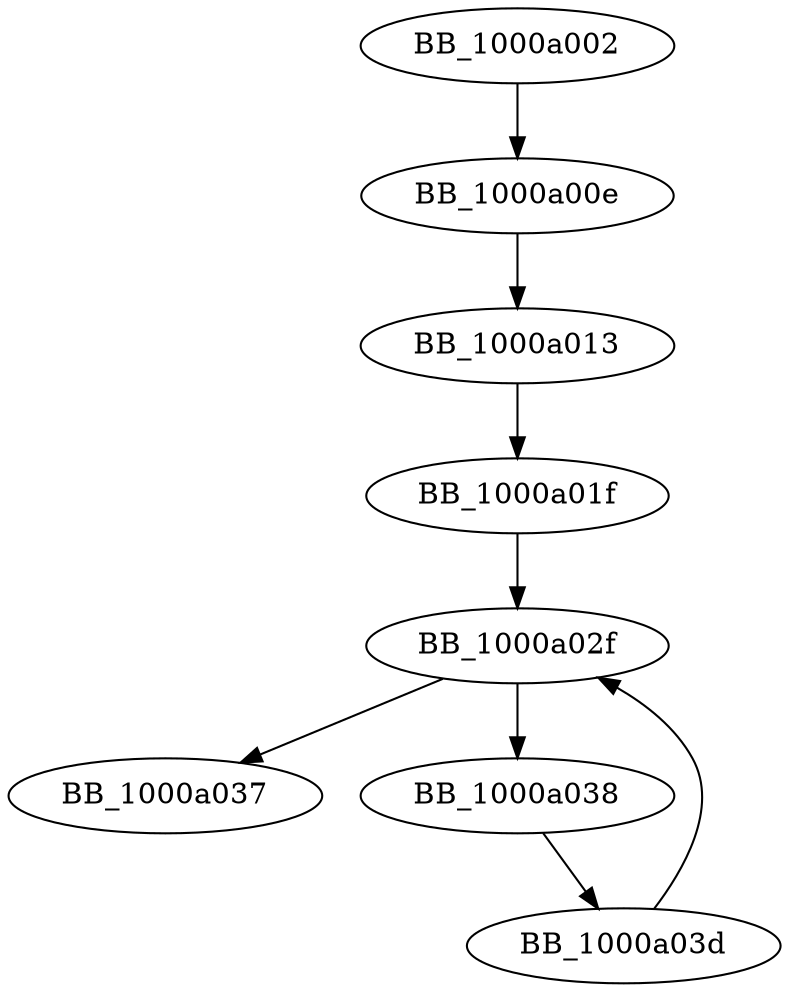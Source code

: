 DiGraph __onexit{
BB_1000a002->BB_1000a00e
BB_1000a00e->BB_1000a013
BB_1000a013->BB_1000a01f
BB_1000a01f->BB_1000a02f
BB_1000a02f->BB_1000a037
BB_1000a02f->BB_1000a038
BB_1000a038->BB_1000a03d
BB_1000a03d->BB_1000a02f
}
